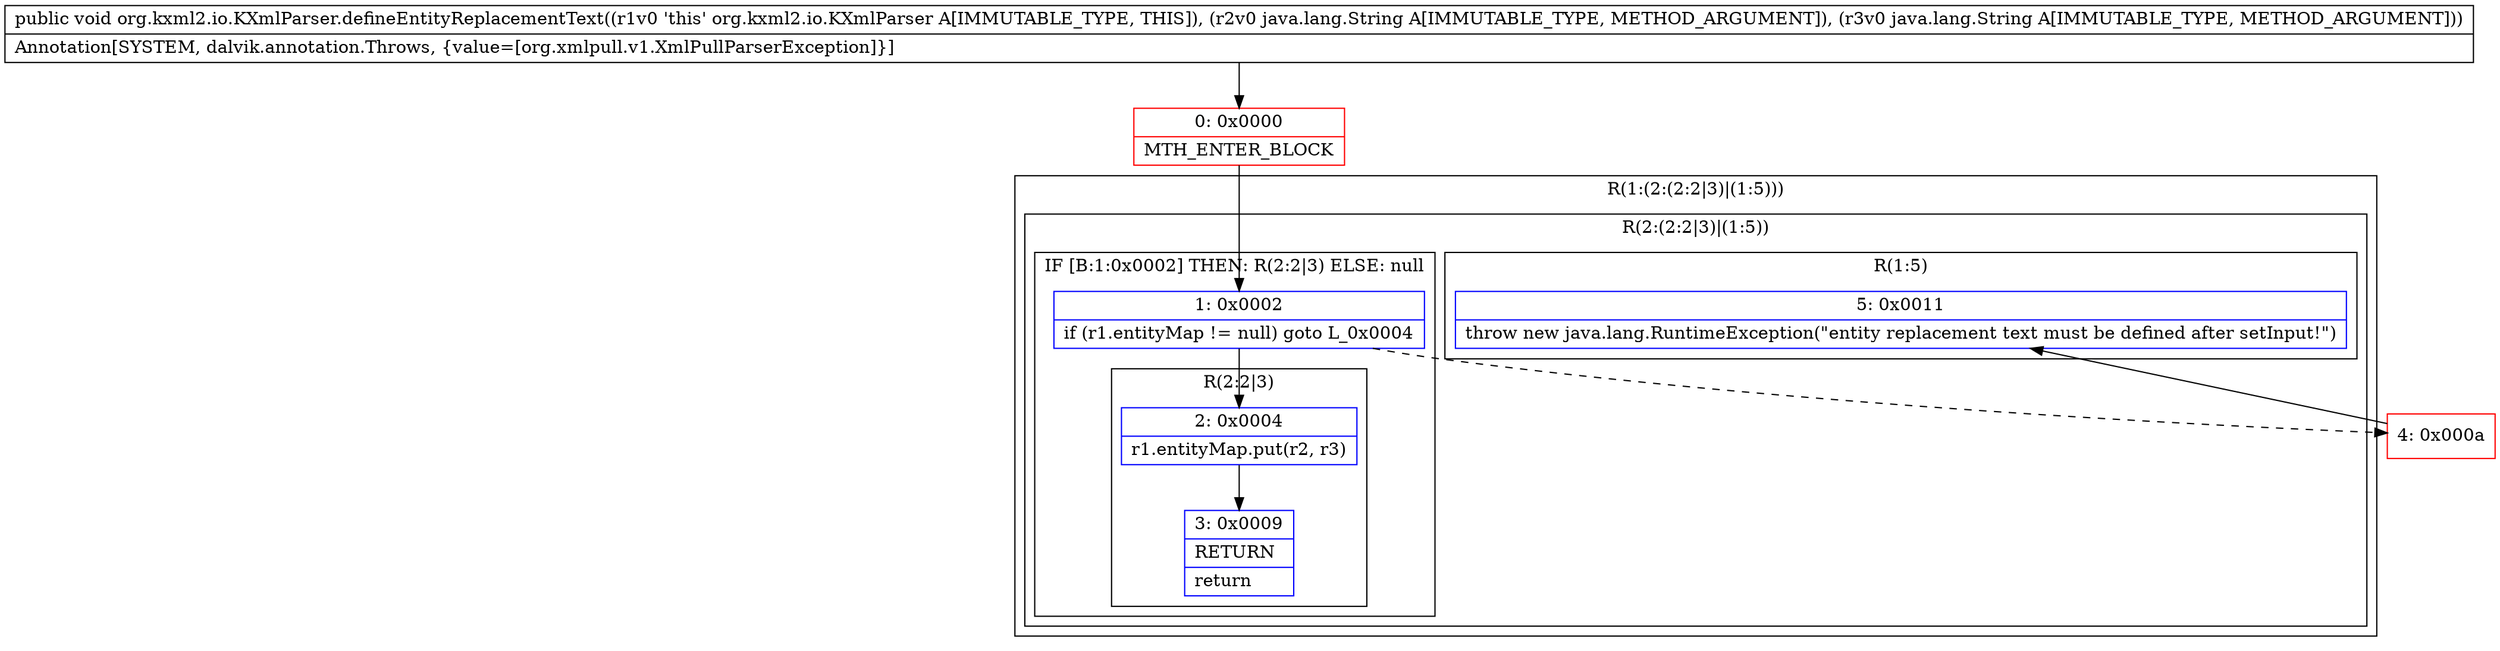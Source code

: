 digraph "CFG fororg.kxml2.io.KXmlParser.defineEntityReplacementText(Ljava\/lang\/String;Ljava\/lang\/String;)V" {
subgraph cluster_Region_1573312114 {
label = "R(1:(2:(2:2|3)|(1:5)))";
node [shape=record,color=blue];
subgraph cluster_Region_942139264 {
label = "R(2:(2:2|3)|(1:5))";
node [shape=record,color=blue];
subgraph cluster_IfRegion_1690462215 {
label = "IF [B:1:0x0002] THEN: R(2:2|3) ELSE: null";
node [shape=record,color=blue];
Node_1 [shape=record,label="{1\:\ 0x0002|if (r1.entityMap != null) goto L_0x0004\l}"];
subgraph cluster_Region_1713382999 {
label = "R(2:2|3)";
node [shape=record,color=blue];
Node_2 [shape=record,label="{2\:\ 0x0004|r1.entityMap.put(r2, r3)\l}"];
Node_3 [shape=record,label="{3\:\ 0x0009|RETURN\l|return\l}"];
}
}
subgraph cluster_Region_222173607 {
label = "R(1:5)";
node [shape=record,color=blue];
Node_5 [shape=record,label="{5\:\ 0x0011|throw new java.lang.RuntimeException(\"entity replacement text must be defined after setInput!\")\l}"];
}
}
}
Node_0 [shape=record,color=red,label="{0\:\ 0x0000|MTH_ENTER_BLOCK\l}"];
Node_4 [shape=record,color=red,label="{4\:\ 0x000a}"];
MethodNode[shape=record,label="{public void org.kxml2.io.KXmlParser.defineEntityReplacementText((r1v0 'this' org.kxml2.io.KXmlParser A[IMMUTABLE_TYPE, THIS]), (r2v0 java.lang.String A[IMMUTABLE_TYPE, METHOD_ARGUMENT]), (r3v0 java.lang.String A[IMMUTABLE_TYPE, METHOD_ARGUMENT]))  | Annotation[SYSTEM, dalvik.annotation.Throws, \{value=[org.xmlpull.v1.XmlPullParserException]\}]\l}"];
MethodNode -> Node_0;
Node_1 -> Node_2;
Node_1 -> Node_4[style=dashed];
Node_2 -> Node_3;
Node_0 -> Node_1;
Node_4 -> Node_5;
}

